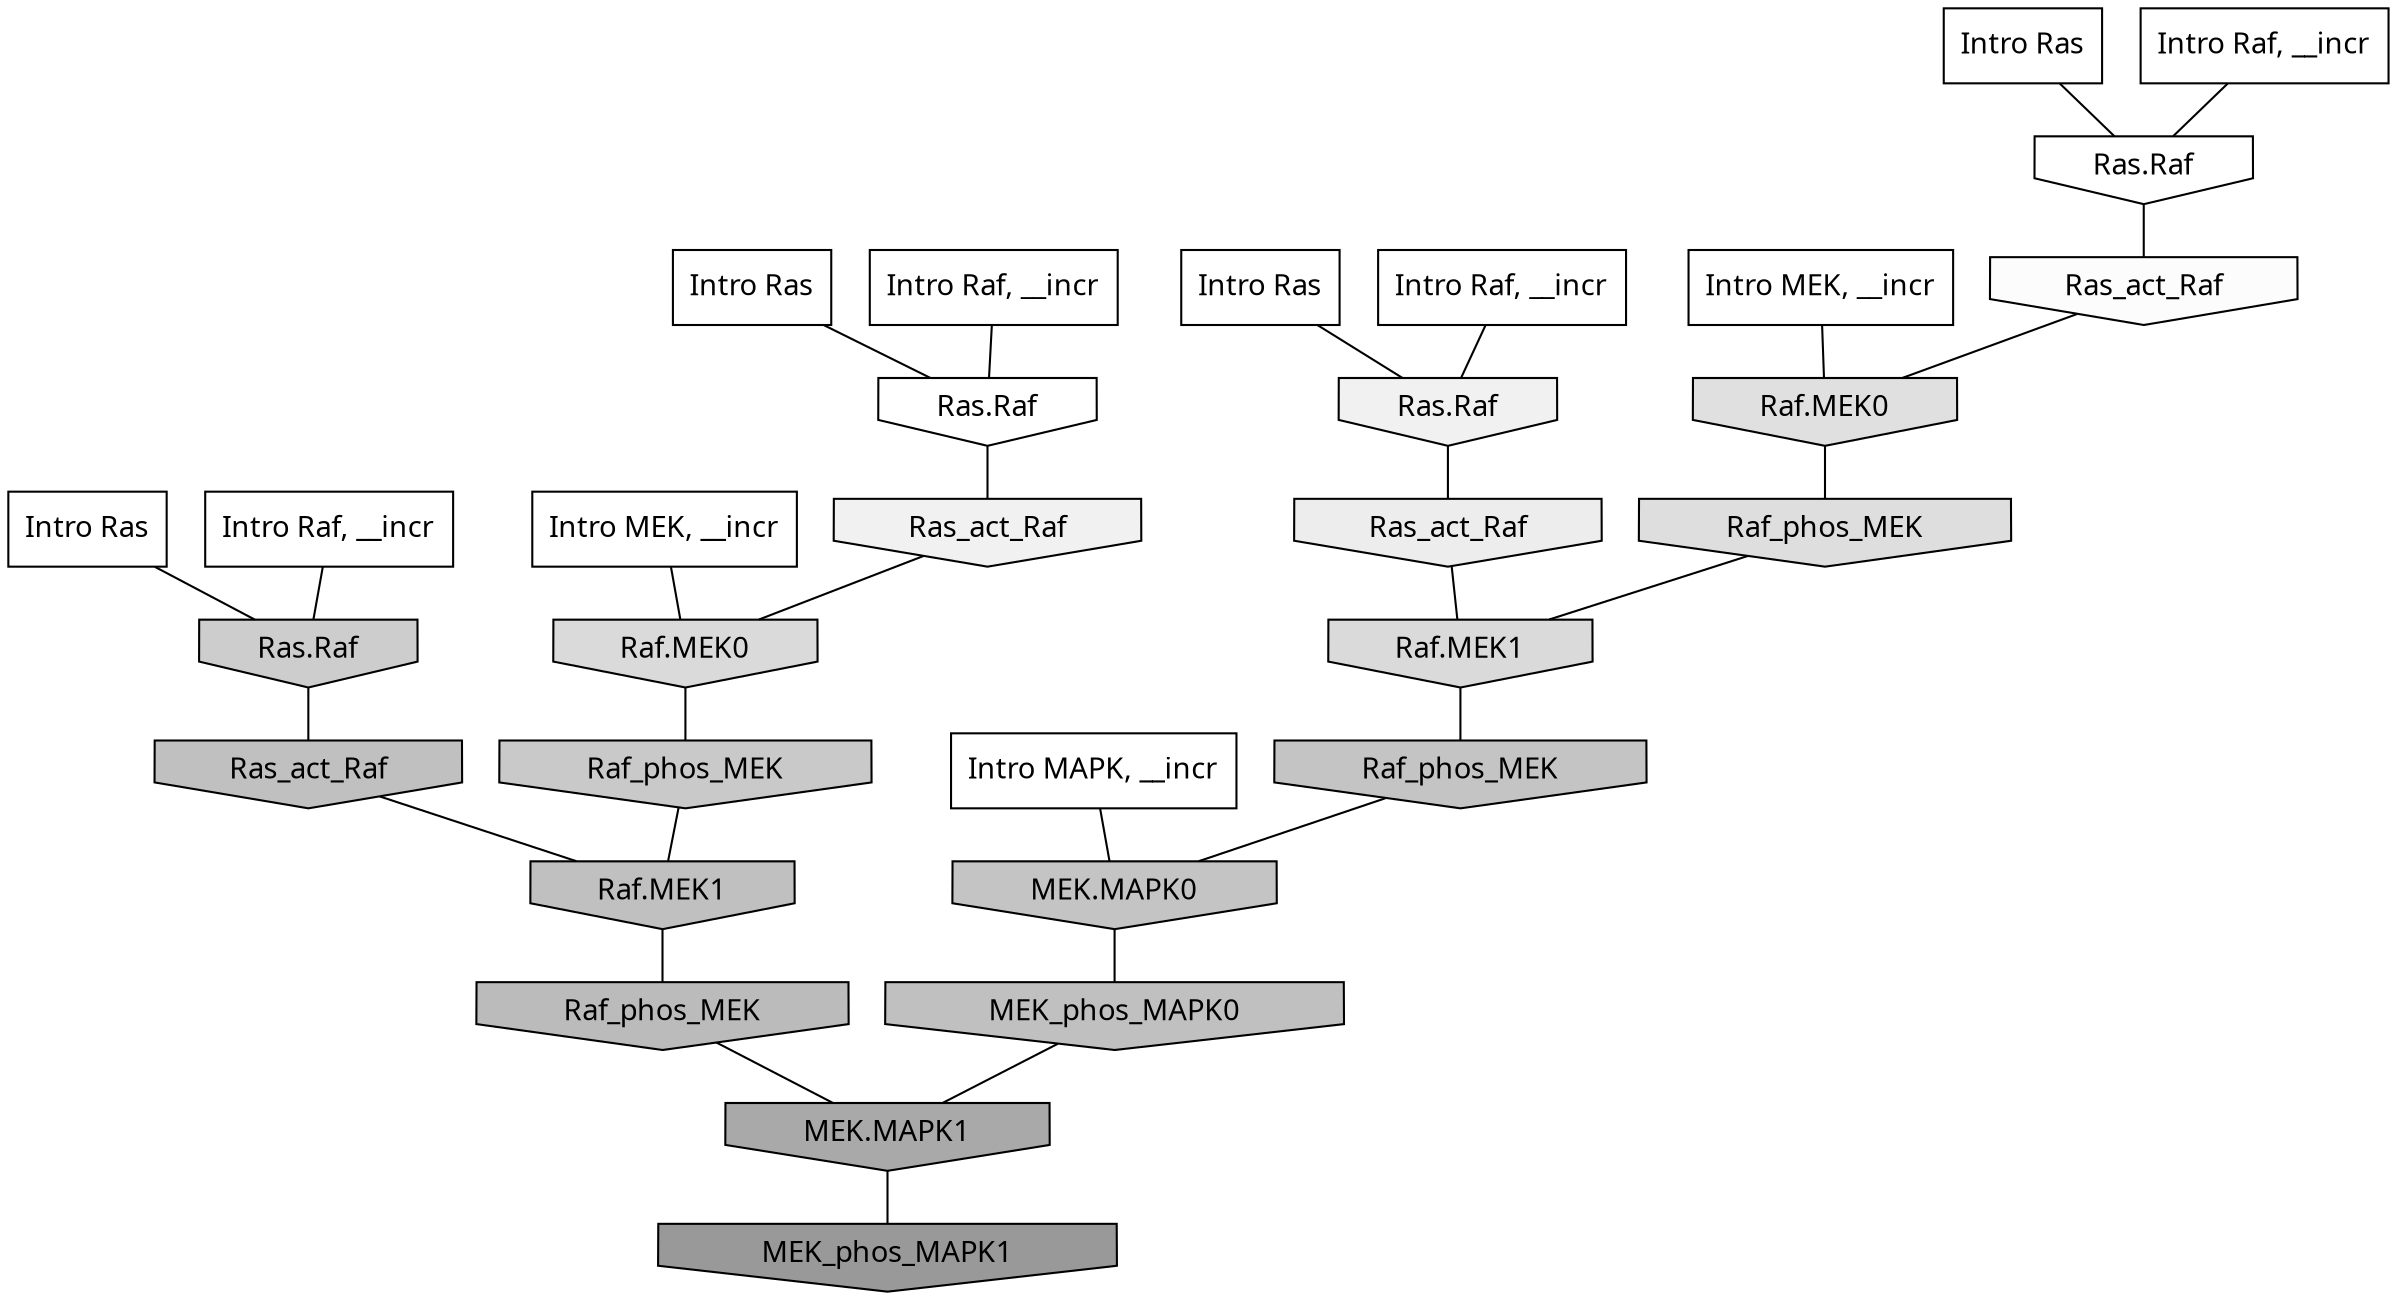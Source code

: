 digraph G{
  rankdir="TB";
  ranksep=0.30;
  node [fontname="CMU Serif"];
  edge [fontname="CMU Serif"];
  
  16 [label="Intro Ras", shape=rectangle, style=filled, fillcolor="0.000 0.000 1.000"]
  
  19 [label="Intro Ras", shape=rectangle, style=filled, fillcolor="0.000 0.000 1.000"]
  
  55 [label="Intro Ras", shape=rectangle, style=filled, fillcolor="0.000 0.000 1.000"]
  
  79 [label="Intro Ras", shape=rectangle, style=filled, fillcolor="0.000 0.000 1.000"]
  
  112 [label="Intro Raf, __incr", shape=rectangle, style=filled, fillcolor="0.000 0.000 1.000"]
  
  505 [label="Intro Raf, __incr", shape=rectangle, style=filled, fillcolor="0.000 0.000 1.000"]
  
  772 [label="Intro Raf, __incr", shape=rectangle, style=filled, fillcolor="0.000 0.000 1.000"]
  
  1010 [label="Intro Raf, __incr", shape=rectangle, style=filled, fillcolor="0.000 0.000 1.000"]
  
  1576 [label="Intro MEK, __incr", shape=rectangle, style=filled, fillcolor="0.000 0.000 1.000"]
  
  1909 [label="Intro MEK, __incr", shape=rectangle, style=filled, fillcolor="0.000 0.000 1.000"]
  
  2237 [label="Intro MAPK, __incr", shape=rectangle, style=filled, fillcolor="0.000 0.000 1.000"]
  
  3262 [label="Ras.Raf", shape=invhouse, style=filled, fillcolor="0.000 0.000 1.000"]
  
  3296 [label="Ras.Raf", shape=invhouse, style=filled, fillcolor="0.000 0.000 1.000"]
  
  3416 [label="Ras_act_Raf", shape=invhouse, style=filled, fillcolor="0.000 0.000 0.986"]
  
  3807 [label="Ras.Raf", shape=invhouse, style=filled, fillcolor="0.000 0.000 0.944"]
  
  3826 [label="Ras_act_Raf", shape=invhouse, style=filled, fillcolor="0.000 0.000 0.943"]
  
  4072 [label="Ras_act_Raf", shape=invhouse, style=filled, fillcolor="0.000 0.000 0.929"]
  
  4983 [label="Raf.MEK0", shape=invhouse, style=filled, fillcolor="0.000 0.000 0.876"]
  
  5078 [label="Raf_phos_MEK", shape=invhouse, style=filled, fillcolor="0.000 0.000 0.870"]
  
  5428 [label="Raf.MEK1", shape=invhouse, style=filled, fillcolor="0.000 0.000 0.854"]
  
  5443 [label="Raf.MEK0", shape=invhouse, style=filled, fillcolor="0.000 0.000 0.852"]
  
  6574 [label="Ras.Raf", shape=invhouse, style=filled, fillcolor="0.000 0.000 0.801"]
  
  6987 [label="Raf_phos_MEK", shape=invhouse, style=filled, fillcolor="0.000 0.000 0.787"]
  
  7714 [label="Raf_phos_MEK", shape=invhouse, style=filled, fillcolor="0.000 0.000 0.767"]
  
  7718 [label="MEK.MAPK0", shape=invhouse, style=filled, fillcolor="0.000 0.000 0.767"]
  
  8229 [label="Ras_act_Raf", shape=invhouse, style=filled, fillcolor="0.000 0.000 0.753"]
  
  8239 [label="Raf.MEK1", shape=invhouse, style=filled, fillcolor="0.000 0.000 0.753"]
  
  8296 [label="MEK_phos_MAPK0", shape=invhouse, style=filled, fillcolor="0.000 0.000 0.751"]
  
  8972 [label="Raf_phos_MEK", shape=invhouse, style=filled, fillcolor="0.000 0.000 0.732"]
  
  13032 [label="MEK.MAPK1", shape=invhouse, style=filled, fillcolor="0.000 0.000 0.662"]
  
  16896 [label="MEK_phos_MAPK1", shape=invhouse, style=filled, fillcolor="0.000 0.000 0.600"]
  
  
  13032 -> 16896 [dir=none, color="0.000 0.000 0.000"] 
  8972 -> 13032 [dir=none, color="0.000 0.000 0.000"] 
  8296 -> 13032 [dir=none, color="0.000 0.000 0.000"] 
  8239 -> 8972 [dir=none, color="0.000 0.000 0.000"] 
  8229 -> 8239 [dir=none, color="0.000 0.000 0.000"] 
  7718 -> 8296 [dir=none, color="0.000 0.000 0.000"] 
  7714 -> 7718 [dir=none, color="0.000 0.000 0.000"] 
  6987 -> 8239 [dir=none, color="0.000 0.000 0.000"] 
  6574 -> 8229 [dir=none, color="0.000 0.000 0.000"] 
  5443 -> 6987 [dir=none, color="0.000 0.000 0.000"] 
  5428 -> 7714 [dir=none, color="0.000 0.000 0.000"] 
  5078 -> 5428 [dir=none, color="0.000 0.000 0.000"] 
  4983 -> 5078 [dir=none, color="0.000 0.000 0.000"] 
  4072 -> 5428 [dir=none, color="0.000 0.000 0.000"] 
  3826 -> 5443 [dir=none, color="0.000 0.000 0.000"] 
  3807 -> 4072 [dir=none, color="0.000 0.000 0.000"] 
  3416 -> 4983 [dir=none, color="0.000 0.000 0.000"] 
  3296 -> 3826 [dir=none, color="0.000 0.000 0.000"] 
  3262 -> 3416 [dir=none, color="0.000 0.000 0.000"] 
  2237 -> 7718 [dir=none, color="0.000 0.000 0.000"] 
  1909 -> 4983 [dir=none, color="0.000 0.000 0.000"] 
  1576 -> 5443 [dir=none, color="0.000 0.000 0.000"] 
  1010 -> 6574 [dir=none, color="0.000 0.000 0.000"] 
  772 -> 3807 [dir=none, color="0.000 0.000 0.000"] 
  505 -> 3296 [dir=none, color="0.000 0.000 0.000"] 
  112 -> 3262 [dir=none, color="0.000 0.000 0.000"] 
  79 -> 3296 [dir=none, color="0.000 0.000 0.000"] 
  55 -> 3807 [dir=none, color="0.000 0.000 0.000"] 
  19 -> 3262 [dir=none, color="0.000 0.000 0.000"] 
  16 -> 6574 [dir=none, color="0.000 0.000 0.000"] 
  
  }
